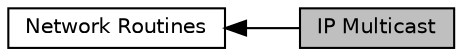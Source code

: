 digraph "IP Multicast"
{
  edge [fontname="Helvetica",fontsize="10",labelfontname="Helvetica",labelfontsize="10"];
  node [fontname="Helvetica",fontsize="10",shape=box];
  rankdir=LR;
  Node1 [label="IP Multicast",height=0.2,width=0.4,color="black", fillcolor="grey75", style="filled", fontcolor="black",tooltip=" "];
  Node2 [label="Network Routines",height=0.2,width=0.4,color="black", fillcolor="white", style="filled",URL="$group__apr__network__io.html",tooltip=" "];
  Node2->Node1 [shape=plaintext, dir="back", style="solid"];
}
